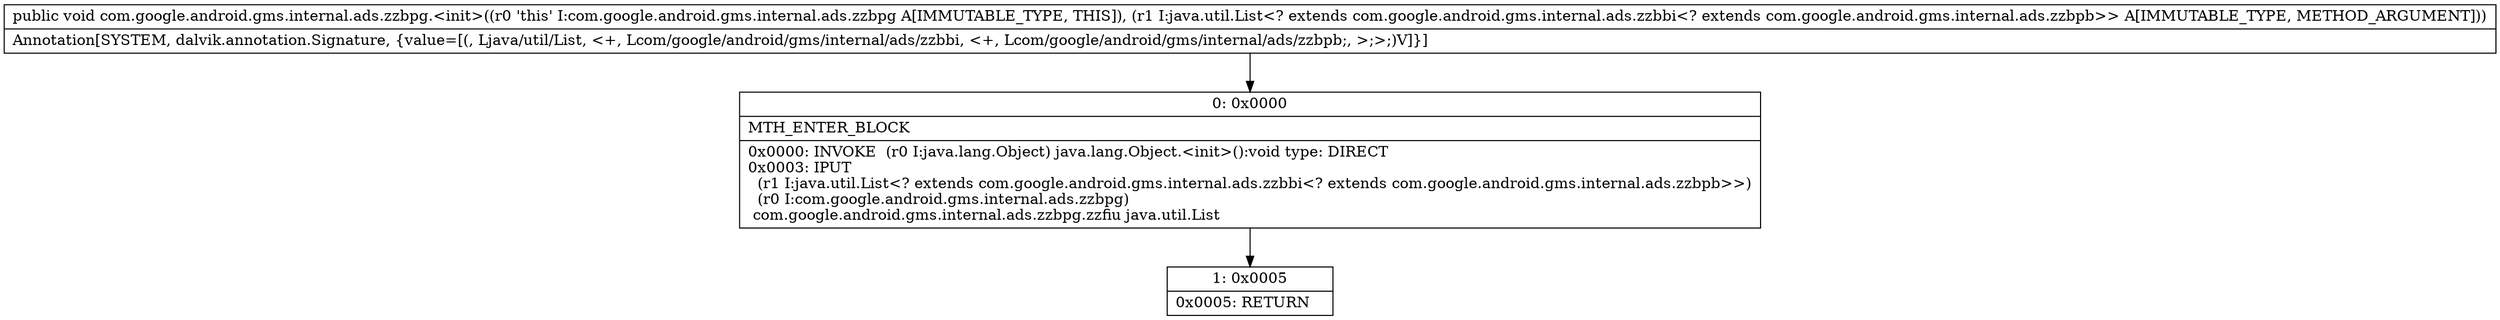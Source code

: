 digraph "CFG forcom.google.android.gms.internal.ads.zzbpg.\<init\>(Ljava\/util\/List;)V" {
Node_0 [shape=record,label="{0\:\ 0x0000|MTH_ENTER_BLOCK\l|0x0000: INVOKE  (r0 I:java.lang.Object) java.lang.Object.\<init\>():void type: DIRECT \l0x0003: IPUT  \l  (r1 I:java.util.List\<? extends com.google.android.gms.internal.ads.zzbbi\<? extends com.google.android.gms.internal.ads.zzbpb\>\>)\l  (r0 I:com.google.android.gms.internal.ads.zzbpg)\l com.google.android.gms.internal.ads.zzbpg.zzfiu java.util.List \l}"];
Node_1 [shape=record,label="{1\:\ 0x0005|0x0005: RETURN   \l}"];
MethodNode[shape=record,label="{public void com.google.android.gms.internal.ads.zzbpg.\<init\>((r0 'this' I:com.google.android.gms.internal.ads.zzbpg A[IMMUTABLE_TYPE, THIS]), (r1 I:java.util.List\<? extends com.google.android.gms.internal.ads.zzbbi\<? extends com.google.android.gms.internal.ads.zzbpb\>\> A[IMMUTABLE_TYPE, METHOD_ARGUMENT]))  | Annotation[SYSTEM, dalvik.annotation.Signature, \{value=[(, Ljava\/util\/List, \<+, Lcom\/google\/android\/gms\/internal\/ads\/zzbbi, \<+, Lcom\/google\/android\/gms\/internal\/ads\/zzbpb;, \>;\>;)V]\}]\l}"];
MethodNode -> Node_0;
Node_0 -> Node_1;
}

